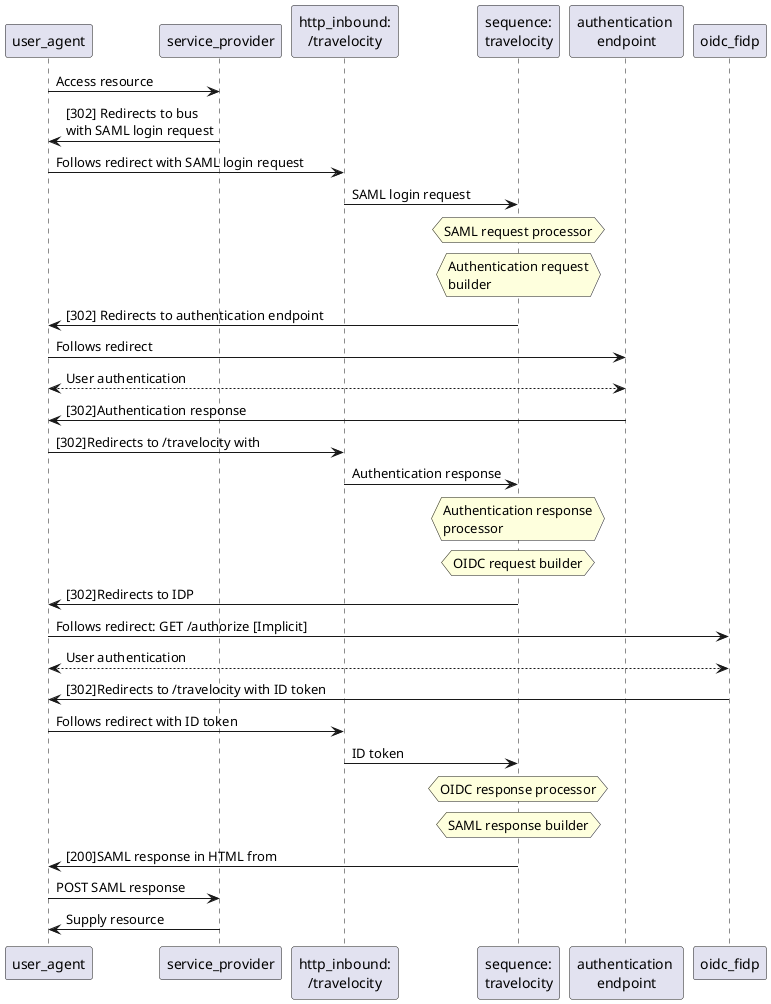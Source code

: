 @startuml
participant user_agent
participant service_provider
participant "http_inbound:\n/travelocity" as http_inbound_travelocity
participant "sequence:\ntravelocity" as sequence_1
participant "authentication \nendpoint" as auth_endpoint
participant oidc_fidp

user_agent -> service_provider : Access resource
service_provider -> user_agent : [302] Redirects to bus\nwith SAML login request
user_agent -> http_inbound_travelocity : Follows redirect with SAML login request
http_inbound_travelocity -> sequence_1 : SAML login request
hnote over sequence_1 : SAML request processor
hnote over sequence_1 : Authentication request\nbuilder

sequence_1 -> user_agent : [302] Redirects to authentication endpoint
user_agent -> auth_endpoint : Follows redirect
auth_endpoint <--> user_agent : User authentication
auth_endpoint -> user_agent : [302]Authentication response
user_agent -> http_inbound_travelocity : [302]Redirects to /travelocity with
http_inbound_travelocity -> sequence_1 : Authentication response
hnote over sequence_1 : Authentication response\nprocessor
hnote over sequence_1 : OIDC request builder

sequence_1 -> user_agent : [302]Redirects to IDP
user_agent -> oidc_fidp : Follows redirect: GET /authorize [Implicit]

oidc_fidp <--> user_agent : User authentication
oidc_fidp -> user_agent : [302]Redirects to /travelocity with ID token
user_agent -> http_inbound_travelocity : Follows redirect with ID token
http_inbound_travelocity -> sequence_1 : ID token
hnote over sequence_1 : OIDC response processor
hnote over sequence_1 : SAML response builder

sequence_1 -> user_agent : [200]SAML response in HTML from
user_agent -> service_provider : POST SAML response
service_provider -> user_agent : Supply resource

@enduml

